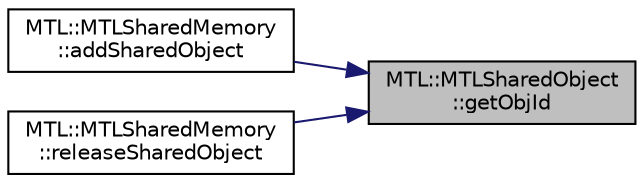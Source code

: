 digraph "MTL::MTLSharedObject::getObjId"
{
 // LATEX_PDF_SIZE
  edge [fontname="Helvetica",fontsize="10",labelfontname="Helvetica",labelfontsize="10"];
  node [fontname="Helvetica",fontsize="10",shape=record];
  rankdir="RL";
  Node1 [label="MTL::MTLSharedObject\l::getObjId",height=0.2,width=0.4,color="black", fillcolor="grey75", style="filled", fontcolor="black",tooltip="Get the id of the object."];
  Node1 -> Node2 [dir="back",color="midnightblue",fontsize="10",style="solid",fontname="Helvetica"];
  Node2 [label="MTL::MTLSharedMemory\l::addSharedObject",height=0.2,width=0.4,color="black", fillcolor="white", style="filled",URL="$df/dea/classMTL_1_1MTLSharedMemory.html#a15cf73130125f3143c8d09d58ae52b67",tooltip="Add a shared object to the shared memory."];
  Node1 -> Node3 [dir="back",color="midnightblue",fontsize="10",style="solid",fontname="Helvetica"];
  Node3 [label="MTL::MTLSharedMemory\l::releaseSharedObject",height=0.2,width=0.4,color="black", fillcolor="white", style="filled",URL="$df/dea/classMTL_1_1MTLSharedMemory.html#a42336b674afd8a69cb51123c386e49a9",tooltip="Release a shared object from the shared memory."];
}
